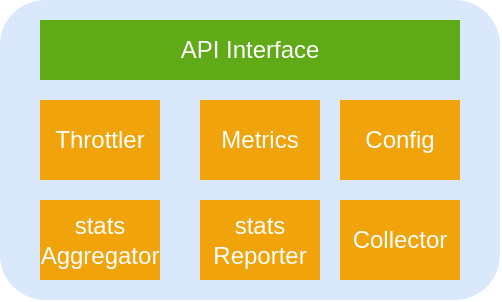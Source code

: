 <mxfile version="14.2.9" type="github">
  <diagram id="LJo_PnwZimTQp9vC7WCY" name="Page-1">
    <mxGraphModel dx="1360" dy="777" grid="1" gridSize="10" guides="1" tooltips="1" connect="1" arrows="1" fold="1" page="1" pageScale="1" pageWidth="850" pageHeight="1100" math="0" shadow="0">
      <root>
        <mxCell id="0" />
        <mxCell id="1" parent="0" />
        <mxCell id="0guGWOdnwWxWBcGAo8ik-1" value="" style="rounded=1;whiteSpace=wrap;html=1;fillColor=#dae8fc;strokeColor=none;" parent="1" vertex="1">
          <mxGeometry x="280" y="210" width="250" height="150" as="geometry" />
        </mxCell>
        <mxCell id="0guGWOdnwWxWBcGAo8ik-2" value="API Interface" style="rounded=0;whiteSpace=wrap;html=1;fillColor=#60a917;fontColor=#ffffff;strokeColor=none;" parent="1" vertex="1">
          <mxGeometry x="300" y="220" width="210" height="30" as="geometry" />
        </mxCell>
        <mxCell id="0guGWOdnwWxWBcGAo8ik-3" value="Throttler" style="rounded=0;whiteSpace=wrap;html=1;fillColor=#f0a30a;fontColor=#ffffff;strokeColor=none;" parent="1" vertex="1">
          <mxGeometry x="300" y="260" width="60" height="40" as="geometry" />
        </mxCell>
        <mxCell id="0guGWOdnwWxWBcGAo8ik-5" value="Metrics" style="rounded=0;whiteSpace=wrap;html=1;fillColor=#f0a30a;fontColor=#ffffff;strokeColor=none;" parent="1" vertex="1">
          <mxGeometry x="380" y="260" width="60" height="40" as="geometry" />
        </mxCell>
        <mxCell id="0guGWOdnwWxWBcGAo8ik-8" value="stats Aggregator" style="rounded=0;whiteSpace=wrap;html=1;fillColor=#f0a30a;fontColor=#ffffff;strokeColor=none;" parent="1" vertex="1">
          <mxGeometry x="300" y="310" width="60" height="40" as="geometry" />
        </mxCell>
        <mxCell id="0guGWOdnwWxWBcGAo8ik-9" value="Config" style="rounded=0;whiteSpace=wrap;html=1;fillColor=#f0a30a;fontColor=#ffffff;strokeColor=none;" parent="1" vertex="1">
          <mxGeometry x="450" y="260" width="60" height="40" as="geometry" />
        </mxCell>
        <mxCell id="0guGWOdnwWxWBcGAo8ik-10" value="Collector" style="rounded=0;whiteSpace=wrap;html=1;fillColor=#f0a30a;fontColor=#ffffff;strokeColor=none;" parent="1" vertex="1">
          <mxGeometry x="450" y="310" width="60" height="40" as="geometry" />
        </mxCell>
        <mxCell id="hSXUZzcEPOY3WcNnC1rv-1" value="stats Reporter" style="rounded=0;whiteSpace=wrap;html=1;fillColor=#f0a30a;fontColor=#ffffff;strokeColor=none;" vertex="1" parent="1">
          <mxGeometry x="380" y="310" width="60" height="40" as="geometry" />
        </mxCell>
      </root>
    </mxGraphModel>
  </diagram>
</mxfile>
